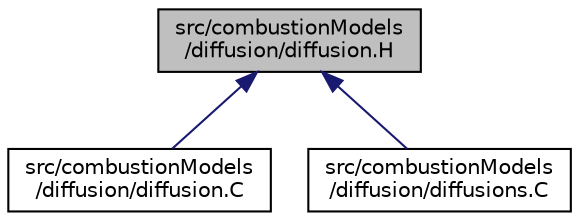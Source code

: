 digraph "src/combustionModels/diffusion/diffusion.H"
{
  bgcolor="transparent";
  edge [fontname="Helvetica",fontsize="10",labelfontname="Helvetica",labelfontsize="10"];
  node [fontname="Helvetica",fontsize="10",shape=record];
  Node336 [label="src/combustionModels\l/diffusion/diffusion.H",height=0.2,width=0.4,color="black", fillcolor="grey75", style="filled", fontcolor="black"];
  Node336 -> Node337 [dir="back",color="midnightblue",fontsize="10",style="solid",fontname="Helvetica"];
  Node337 [label="src/combustionModels\l/diffusion/diffusion.C",height=0.2,width=0.4,color="black",URL="$a00014.html"];
  Node336 -> Node338 [dir="back",color="midnightblue",fontsize="10",style="solid",fontname="Helvetica"];
  Node338 [label="src/combustionModels\l/diffusion/diffusions.C",height=0.2,width=0.4,color="black",URL="$a00020.html"];
}
